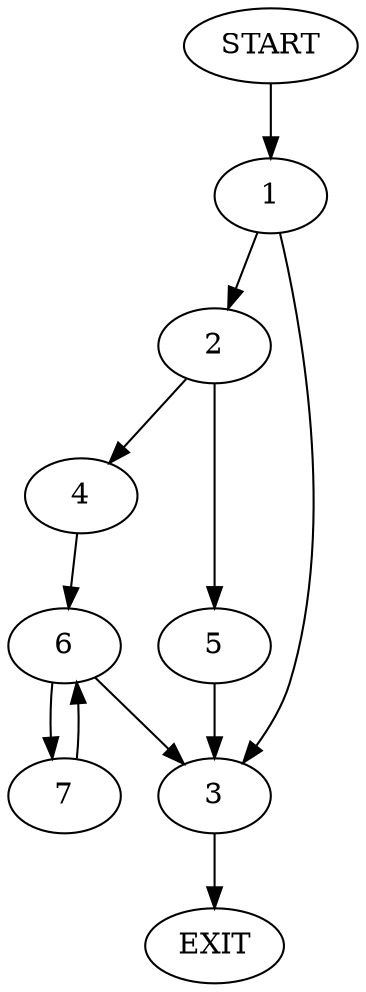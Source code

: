 digraph {
0 [label="START"]
8 [label="EXIT"]
0 -> 1
1 -> 2
1 -> 3
2 -> 4
2 -> 5
3 -> 8
5 -> 3
4 -> 6
6 -> 7
6 -> 3
7 -> 6
}
